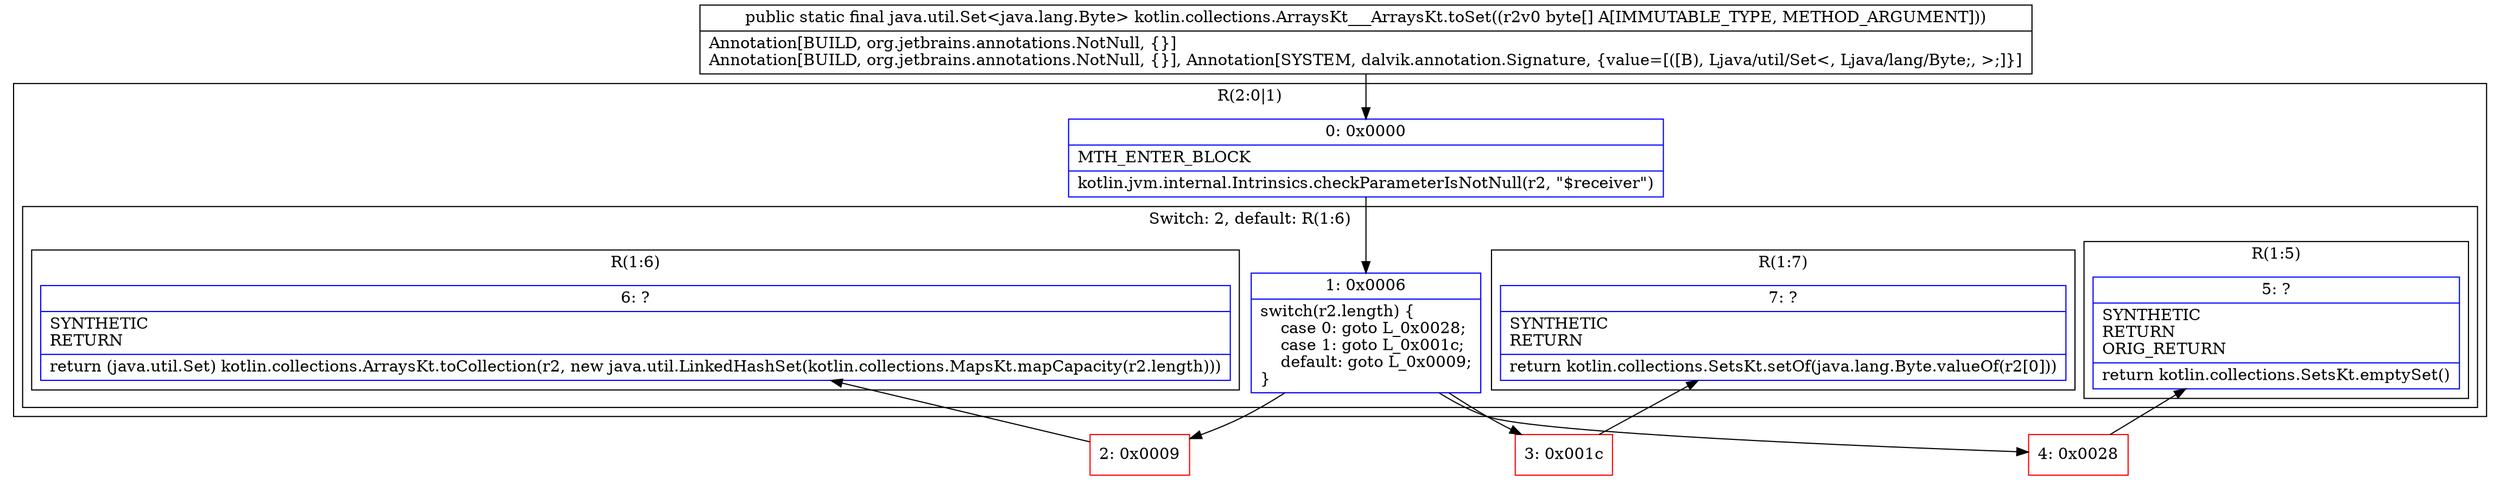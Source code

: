 digraph "CFG forkotlin.collections.ArraysKt___ArraysKt.toSet([B)Ljava\/util\/Set;" {
subgraph cluster_Region_1015260890 {
label = "R(2:0|1)";
node [shape=record,color=blue];
Node_0 [shape=record,label="{0\:\ 0x0000|MTH_ENTER_BLOCK\l|kotlin.jvm.internal.Intrinsics.checkParameterIsNotNull(r2, \"$receiver\")\l}"];
subgraph cluster_SwitchRegion_1979362068 {
label = "Switch: 2, default: R(1:6)";
node [shape=record,color=blue];
Node_1 [shape=record,label="{1\:\ 0x0006|switch(r2.length) \{\l    case 0: goto L_0x0028;\l    case 1: goto L_0x001c;\l    default: goto L_0x0009;\l\}\l}"];
subgraph cluster_Region_41460609 {
label = "R(1:5)";
node [shape=record,color=blue];
Node_5 [shape=record,label="{5\:\ ?|SYNTHETIC\lRETURN\lORIG_RETURN\l|return kotlin.collections.SetsKt.emptySet()\l}"];
}
subgraph cluster_Region_428808994 {
label = "R(1:7)";
node [shape=record,color=blue];
Node_7 [shape=record,label="{7\:\ ?|SYNTHETIC\lRETURN\l|return kotlin.collections.SetsKt.setOf(java.lang.Byte.valueOf(r2[0]))\l}"];
}
subgraph cluster_Region_949738431 {
label = "R(1:6)";
node [shape=record,color=blue];
Node_6 [shape=record,label="{6\:\ ?|SYNTHETIC\lRETURN\l|return (java.util.Set) kotlin.collections.ArraysKt.toCollection(r2, new java.util.LinkedHashSet(kotlin.collections.MapsKt.mapCapacity(r2.length)))\l}"];
}
}
}
Node_2 [shape=record,color=red,label="{2\:\ 0x0009}"];
Node_3 [shape=record,color=red,label="{3\:\ 0x001c}"];
Node_4 [shape=record,color=red,label="{4\:\ 0x0028}"];
MethodNode[shape=record,label="{public static final java.util.Set\<java.lang.Byte\> kotlin.collections.ArraysKt___ArraysKt.toSet((r2v0 byte[] A[IMMUTABLE_TYPE, METHOD_ARGUMENT]))  | Annotation[BUILD, org.jetbrains.annotations.NotNull, \{\}]\lAnnotation[BUILD, org.jetbrains.annotations.NotNull, \{\}], Annotation[SYSTEM, dalvik.annotation.Signature, \{value=[([B), Ljava\/util\/Set\<, Ljava\/lang\/Byte;, \>;]\}]\l}"];
MethodNode -> Node_0;
Node_0 -> Node_1;
Node_1 -> Node_2;
Node_1 -> Node_3;
Node_1 -> Node_4;
Node_2 -> Node_6;
Node_3 -> Node_7;
Node_4 -> Node_5;
}

